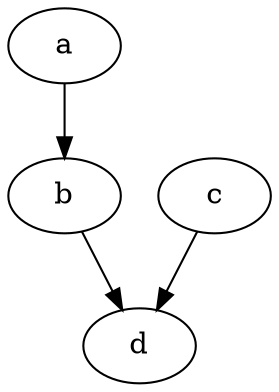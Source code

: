 digraph G {
    a ;
    b;
    c;
    d;
    /* Relationships */
    a -> b;
    b -> d;
    c -> d; 

}